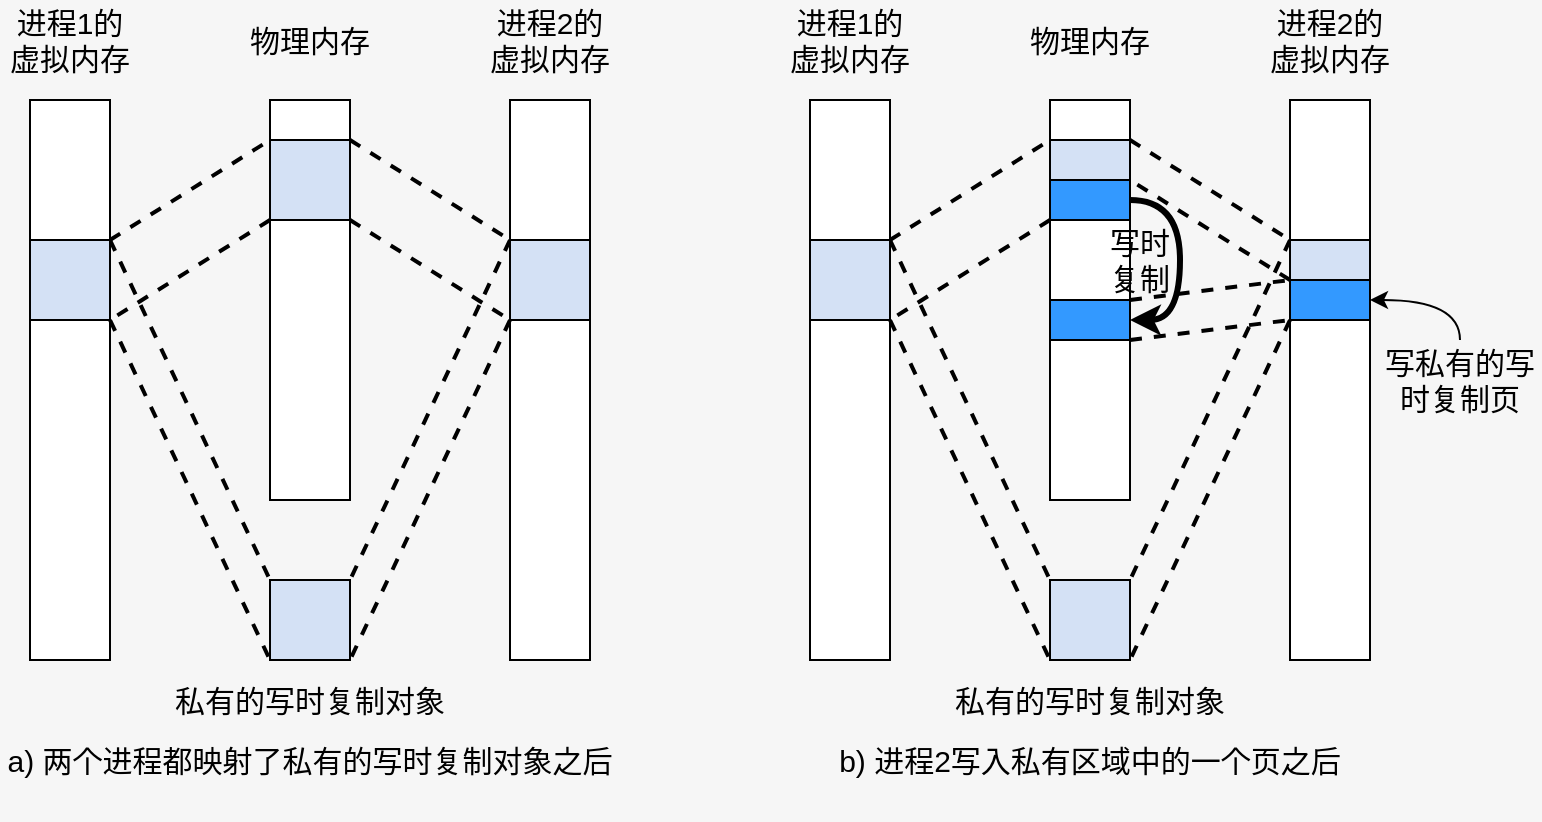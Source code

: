 <mxfile version="13.7.3" type="device"><diagram id="uBRL8Do3hd9Bw4ZTWbVS" name="第 1 页"><mxGraphModel dx="1038" dy="641" grid="1" gridSize="10" guides="1" tooltips="1" connect="1" arrows="1" fold="1" page="1" pageScale="1" pageWidth="827" pageHeight="1169" background="#F6F6F6" math="0" shadow="0"><root><mxCell id="0"/><mxCell id="1" parent="0"/><mxCell id="jq3HTaEqktyGCPyaZBkX-69" value="" style="group" vertex="1" connectable="0" parent="1"><mxGeometry x="40" y="80" width="350" height="410" as="geometry"/></mxCell><mxCell id="jq3HTaEqktyGCPyaZBkX-70" value="" style="rounded=0;whiteSpace=wrap;html=1;fontSize=15;" vertex="1" parent="jq3HTaEqktyGCPyaZBkX-69"><mxGeometry x="15" y="50" width="40" height="280" as="geometry"/></mxCell><mxCell id="jq3HTaEqktyGCPyaZBkX-71" value="" style="rounded=0;whiteSpace=wrap;html=1;fontSize=15;" vertex="1" parent="jq3HTaEqktyGCPyaZBkX-69"><mxGeometry x="255" y="50" width="40" height="280" as="geometry"/></mxCell><mxCell id="jq3HTaEqktyGCPyaZBkX-72" value="进程1的虚拟内存" style="text;html=1;strokeColor=none;fillColor=none;align=center;verticalAlign=middle;whiteSpace=wrap;rounded=0;fontSize=15;" vertex="1" parent="jq3HTaEqktyGCPyaZBkX-69"><mxGeometry width="70" height="40" as="geometry"/></mxCell><mxCell id="jq3HTaEqktyGCPyaZBkX-73" value="进程2的虚拟内存" style="text;html=1;strokeColor=none;fillColor=none;align=center;verticalAlign=middle;whiteSpace=wrap;rounded=0;fontSize=15;" vertex="1" parent="jq3HTaEqktyGCPyaZBkX-69"><mxGeometry x="240" width="70" height="40" as="geometry"/></mxCell><mxCell id="jq3HTaEqktyGCPyaZBkX-74" value="" style="rounded=0;whiteSpace=wrap;html=1;strokeColor=#000000;fillColor=#ffffff;fontSize=15;" vertex="1" parent="jq3HTaEqktyGCPyaZBkX-69"><mxGeometry x="135" y="50" width="40" height="20" as="geometry"/></mxCell><mxCell id="jq3HTaEqktyGCPyaZBkX-87" style="edgeStyle=none;rounded=0;orthogonalLoop=1;jettySize=auto;html=1;exitX=1;exitY=0;exitDx=0;exitDy=0;entryX=0;entryY=0;entryDx=0;entryDy=0;dashed=1;endArrow=none;endFill=0;strokeWidth=2;fontSize=15;" edge="1" parent="jq3HTaEqktyGCPyaZBkX-69" source="jq3HTaEqktyGCPyaZBkX-75" target="jq3HTaEqktyGCPyaZBkX-86"><mxGeometry relative="1" as="geometry"/></mxCell><mxCell id="jq3HTaEqktyGCPyaZBkX-88" style="edgeStyle=none;rounded=0;orthogonalLoop=1;jettySize=auto;html=1;exitX=1;exitY=1;exitDx=0;exitDy=0;entryX=0;entryY=1;entryDx=0;entryDy=0;dashed=1;endArrow=none;endFill=0;strokeWidth=2;fontSize=15;" edge="1" parent="jq3HTaEqktyGCPyaZBkX-69" source="jq3HTaEqktyGCPyaZBkX-75" target="jq3HTaEqktyGCPyaZBkX-86"><mxGeometry relative="1" as="geometry"/></mxCell><mxCell id="jq3HTaEqktyGCPyaZBkX-75" value="" style="rounded=0;whiteSpace=wrap;html=1;strokeColor=#000000;fontSize=15;fillColor=#D4E1F5;" vertex="1" parent="jq3HTaEqktyGCPyaZBkX-69"><mxGeometry x="135" y="70" width="40" height="40" as="geometry"/></mxCell><mxCell id="jq3HTaEqktyGCPyaZBkX-76" value="" style="rounded=0;whiteSpace=wrap;html=1;strokeColor=#000000;fillColor=#ffffff;fontSize=15;" vertex="1" parent="jq3HTaEqktyGCPyaZBkX-69"><mxGeometry x="135" y="110" width="40" height="140" as="geometry"/></mxCell><mxCell id="jq3HTaEqktyGCPyaZBkX-77" value="" style="rounded=0;whiteSpace=wrap;html=1;strokeColor=#000000;fontSize=15;fillColor=#D4E1F5;" vertex="1" parent="jq3HTaEqktyGCPyaZBkX-69"><mxGeometry x="135" y="290" width="40" height="40" as="geometry"/></mxCell><mxCell id="jq3HTaEqktyGCPyaZBkX-78" style="rounded=0;orthogonalLoop=1;jettySize=auto;html=1;exitX=1;exitY=0;exitDx=0;exitDy=0;entryX=0;entryY=0;entryDx=0;entryDy=0;fontSize=15;endArrow=none;endFill=0;dashed=1;strokeWidth=2;" edge="1" parent="jq3HTaEqktyGCPyaZBkX-69" source="jq3HTaEqktyGCPyaZBkX-81" target="jq3HTaEqktyGCPyaZBkX-75"><mxGeometry relative="1" as="geometry"/></mxCell><mxCell id="jq3HTaEqktyGCPyaZBkX-79" style="edgeStyle=none;rounded=0;orthogonalLoop=1;jettySize=auto;html=1;exitX=1;exitY=0;exitDx=0;exitDy=0;entryX=0;entryY=0;entryDx=0;entryDy=0;dashed=1;endArrow=none;endFill=0;strokeWidth=2;fontSize=15;" edge="1" parent="jq3HTaEqktyGCPyaZBkX-69" source="jq3HTaEqktyGCPyaZBkX-81" target="jq3HTaEqktyGCPyaZBkX-77"><mxGeometry relative="1" as="geometry"/></mxCell><mxCell id="jq3HTaEqktyGCPyaZBkX-80" style="edgeStyle=none;rounded=0;orthogonalLoop=1;jettySize=auto;html=1;exitX=1;exitY=1;exitDx=0;exitDy=0;entryX=0;entryY=1;entryDx=0;entryDy=0;dashed=1;endArrow=none;endFill=0;strokeWidth=2;fontSize=15;" edge="1" parent="jq3HTaEqktyGCPyaZBkX-69" source="jq3HTaEqktyGCPyaZBkX-81" target="jq3HTaEqktyGCPyaZBkX-77"><mxGeometry relative="1" as="geometry"/></mxCell><mxCell id="jq3HTaEqktyGCPyaZBkX-81" value="" style="rounded=0;whiteSpace=wrap;html=1;strokeColor=#000000;fontSize=15;fillColor=#D4E1F5;" vertex="1" parent="jq3HTaEqktyGCPyaZBkX-69"><mxGeometry x="15" y="120" width="40" height="40" as="geometry"/></mxCell><mxCell id="jq3HTaEqktyGCPyaZBkX-82" style="edgeStyle=none;rounded=0;orthogonalLoop=1;jettySize=auto;html=1;exitX=0;exitY=1;exitDx=0;exitDy=0;entryX=1;entryY=1;entryDx=0;entryDy=0;dashed=1;endArrow=none;endFill=0;strokeWidth=2;fontSize=15;" edge="1" parent="jq3HTaEqktyGCPyaZBkX-69" source="jq3HTaEqktyGCPyaZBkX-75" target="jq3HTaEqktyGCPyaZBkX-81"><mxGeometry relative="1" as="geometry"/></mxCell><mxCell id="jq3HTaEqktyGCPyaZBkX-83" value="物理内存" style="text;html=1;strokeColor=none;fillColor=none;align=center;verticalAlign=middle;whiteSpace=wrap;rounded=0;fontSize=15;" vertex="1" parent="jq3HTaEqktyGCPyaZBkX-69"><mxGeometry x="120" width="70" height="40" as="geometry"/></mxCell><mxCell id="jq3HTaEqktyGCPyaZBkX-84" value="私有的写时复制对象" style="text;html=1;strokeColor=none;fillColor=none;align=center;verticalAlign=middle;whiteSpace=wrap;rounded=0;fontSize=15;" vertex="1" parent="jq3HTaEqktyGCPyaZBkX-69"><mxGeometry x="45" y="330" width="220" height="40" as="geometry"/></mxCell><mxCell id="jq3HTaEqktyGCPyaZBkX-85" value="a) 两个进程都映射了私有的写时复制对象之后" style="text;html=1;strokeColor=none;fillColor=none;align=center;verticalAlign=middle;whiteSpace=wrap;rounded=0;fontSize=15;" vertex="1" parent="jq3HTaEqktyGCPyaZBkX-69"><mxGeometry y="360" width="310" height="40" as="geometry"/></mxCell><mxCell id="jq3HTaEqktyGCPyaZBkX-89" style="edgeStyle=none;rounded=0;orthogonalLoop=1;jettySize=auto;html=1;exitX=0;exitY=0;exitDx=0;exitDy=0;entryX=1;entryY=0;entryDx=0;entryDy=0;dashed=1;endArrow=none;endFill=0;strokeWidth=2;fontSize=15;" edge="1" parent="jq3HTaEqktyGCPyaZBkX-69" source="jq3HTaEqktyGCPyaZBkX-86" target="jq3HTaEqktyGCPyaZBkX-77"><mxGeometry relative="1" as="geometry"/></mxCell><mxCell id="jq3HTaEqktyGCPyaZBkX-92" style="edgeStyle=none;rounded=0;orthogonalLoop=1;jettySize=auto;html=1;exitX=0;exitY=1;exitDx=0;exitDy=0;entryX=1;entryY=1;entryDx=0;entryDy=0;dashed=1;endArrow=none;endFill=0;strokeWidth=2;fontSize=15;" edge="1" parent="jq3HTaEqktyGCPyaZBkX-69" source="jq3HTaEqktyGCPyaZBkX-86" target="jq3HTaEqktyGCPyaZBkX-77"><mxGeometry relative="1" as="geometry"/></mxCell><mxCell id="jq3HTaEqktyGCPyaZBkX-86" value="" style="rounded=0;whiteSpace=wrap;html=1;strokeColor=#000000;fontSize=15;fillColor=#D4E1F5;" vertex="1" parent="jq3HTaEqktyGCPyaZBkX-69"><mxGeometry x="255" y="120" width="40" height="40" as="geometry"/></mxCell><mxCell id="jq3HTaEqktyGCPyaZBkX-93" value="" style="group" vertex="1" connectable="0" parent="1"><mxGeometry x="430" y="80" width="380" height="410" as="geometry"/></mxCell><mxCell id="jq3HTaEqktyGCPyaZBkX-94" value="" style="rounded=0;whiteSpace=wrap;html=1;fontSize=15;" vertex="1" parent="jq3HTaEqktyGCPyaZBkX-93"><mxGeometry x="15" y="50" width="40" height="280" as="geometry"/></mxCell><mxCell id="jq3HTaEqktyGCPyaZBkX-95" value="" style="rounded=0;whiteSpace=wrap;html=1;fontSize=15;" vertex="1" parent="jq3HTaEqktyGCPyaZBkX-93"><mxGeometry x="255" y="50" width="40" height="280" as="geometry"/></mxCell><mxCell id="jq3HTaEqktyGCPyaZBkX-96" value="进程1的虚拟内存" style="text;html=1;strokeColor=none;fillColor=none;align=center;verticalAlign=middle;whiteSpace=wrap;rounded=0;fontSize=15;" vertex="1" parent="jq3HTaEqktyGCPyaZBkX-93"><mxGeometry width="70" height="40" as="geometry"/></mxCell><mxCell id="jq3HTaEqktyGCPyaZBkX-97" value="进程2的虚拟内存" style="text;html=1;strokeColor=none;fillColor=none;align=center;verticalAlign=middle;whiteSpace=wrap;rounded=0;fontSize=15;" vertex="1" parent="jq3HTaEqktyGCPyaZBkX-93"><mxGeometry x="240" width="70" height="40" as="geometry"/></mxCell><mxCell id="jq3HTaEqktyGCPyaZBkX-98" value="" style="rounded=0;whiteSpace=wrap;html=1;strokeColor=#000000;fillColor=#ffffff;fontSize=15;" vertex="1" parent="jq3HTaEqktyGCPyaZBkX-93"><mxGeometry x="135" y="50" width="40" height="20" as="geometry"/></mxCell><mxCell id="jq3HTaEqktyGCPyaZBkX-99" style="edgeStyle=none;rounded=0;orthogonalLoop=1;jettySize=auto;html=1;exitX=1;exitY=0;exitDx=0;exitDy=0;entryX=0;entryY=0;entryDx=0;entryDy=0;dashed=1;endArrow=none;endFill=0;strokeWidth=2;fontSize=15;" edge="1" parent="jq3HTaEqktyGCPyaZBkX-93" source="jq3HTaEqktyGCPyaZBkX-101" target="jq3HTaEqktyGCPyaZBkX-114"><mxGeometry relative="1" as="geometry"/></mxCell><mxCell id="jq3HTaEqktyGCPyaZBkX-101" value="" style="rounded=0;whiteSpace=wrap;html=1;strokeColor=#000000;fontSize=15;fillColor=#D4E1F5;" vertex="1" parent="jq3HTaEqktyGCPyaZBkX-93"><mxGeometry x="135" y="70" width="40" height="40" as="geometry"/></mxCell><mxCell id="jq3HTaEqktyGCPyaZBkX-102" value="" style="rounded=0;whiteSpace=wrap;html=1;strokeColor=#000000;fillColor=#ffffff;fontSize=15;" vertex="1" parent="jq3HTaEqktyGCPyaZBkX-93"><mxGeometry x="135" y="110" width="40" height="140" as="geometry"/></mxCell><mxCell id="jq3HTaEqktyGCPyaZBkX-103" value="" style="rounded=0;whiteSpace=wrap;html=1;strokeColor=#000000;fontSize=15;fillColor=#D4E1F5;" vertex="1" parent="jq3HTaEqktyGCPyaZBkX-93"><mxGeometry x="135" y="290" width="40" height="40" as="geometry"/></mxCell><mxCell id="jq3HTaEqktyGCPyaZBkX-104" style="rounded=0;orthogonalLoop=1;jettySize=auto;html=1;exitX=1;exitY=0;exitDx=0;exitDy=0;entryX=0;entryY=0;entryDx=0;entryDy=0;fontSize=15;endArrow=none;endFill=0;dashed=1;strokeWidth=2;" edge="1" parent="jq3HTaEqktyGCPyaZBkX-93" source="jq3HTaEqktyGCPyaZBkX-107" target="jq3HTaEqktyGCPyaZBkX-101"><mxGeometry relative="1" as="geometry"/></mxCell><mxCell id="jq3HTaEqktyGCPyaZBkX-105" style="edgeStyle=none;rounded=0;orthogonalLoop=1;jettySize=auto;html=1;exitX=1;exitY=0;exitDx=0;exitDy=0;entryX=0;entryY=0;entryDx=0;entryDy=0;dashed=1;endArrow=none;endFill=0;strokeWidth=2;fontSize=15;" edge="1" parent="jq3HTaEqktyGCPyaZBkX-93" source="jq3HTaEqktyGCPyaZBkX-107" target="jq3HTaEqktyGCPyaZBkX-103"><mxGeometry relative="1" as="geometry"/></mxCell><mxCell id="jq3HTaEqktyGCPyaZBkX-106" style="edgeStyle=none;rounded=0;orthogonalLoop=1;jettySize=auto;html=1;exitX=1;exitY=1;exitDx=0;exitDy=0;entryX=0;entryY=1;entryDx=0;entryDy=0;dashed=1;endArrow=none;endFill=0;strokeWidth=2;fontSize=15;" edge="1" parent="jq3HTaEqktyGCPyaZBkX-93" source="jq3HTaEqktyGCPyaZBkX-107" target="jq3HTaEqktyGCPyaZBkX-103"><mxGeometry relative="1" as="geometry"/></mxCell><mxCell id="jq3HTaEqktyGCPyaZBkX-107" value="" style="rounded=0;whiteSpace=wrap;html=1;strokeColor=#000000;fontSize=15;fillColor=#D4E1F5;" vertex="1" parent="jq3HTaEqktyGCPyaZBkX-93"><mxGeometry x="15" y="120" width="40" height="40" as="geometry"/></mxCell><mxCell id="jq3HTaEqktyGCPyaZBkX-108" style="edgeStyle=none;rounded=0;orthogonalLoop=1;jettySize=auto;html=1;exitX=0;exitY=1;exitDx=0;exitDy=0;entryX=1;entryY=1;entryDx=0;entryDy=0;dashed=1;endArrow=none;endFill=0;strokeWidth=2;fontSize=15;" edge="1" parent="jq3HTaEqktyGCPyaZBkX-93" source="jq3HTaEqktyGCPyaZBkX-101" target="jq3HTaEqktyGCPyaZBkX-107"><mxGeometry relative="1" as="geometry"/></mxCell><mxCell id="jq3HTaEqktyGCPyaZBkX-109" value="物理内存" style="text;html=1;strokeColor=none;fillColor=none;align=center;verticalAlign=middle;whiteSpace=wrap;rounded=0;fontSize=15;" vertex="1" parent="jq3HTaEqktyGCPyaZBkX-93"><mxGeometry x="120" width="70" height="40" as="geometry"/></mxCell><mxCell id="jq3HTaEqktyGCPyaZBkX-110" value="私有的写时复制对象" style="text;html=1;strokeColor=none;fillColor=none;align=center;verticalAlign=middle;whiteSpace=wrap;rounded=0;fontSize=15;" vertex="1" parent="jq3HTaEqktyGCPyaZBkX-93"><mxGeometry x="45" y="330" width="220" height="40" as="geometry"/></mxCell><mxCell id="jq3HTaEqktyGCPyaZBkX-111" value="b) 进程2写入私有区域中的一个页之后" style="text;html=1;strokeColor=none;fillColor=none;align=center;verticalAlign=middle;whiteSpace=wrap;rounded=0;fontSize=15;" vertex="1" parent="jq3HTaEqktyGCPyaZBkX-93"><mxGeometry y="360" width="310" height="40" as="geometry"/></mxCell><mxCell id="jq3HTaEqktyGCPyaZBkX-112" style="edgeStyle=none;rounded=0;orthogonalLoop=1;jettySize=auto;html=1;exitX=0;exitY=0;exitDx=0;exitDy=0;entryX=1;entryY=0;entryDx=0;entryDy=0;dashed=1;endArrow=none;endFill=0;strokeWidth=2;fontSize=15;" edge="1" parent="jq3HTaEqktyGCPyaZBkX-93" source="jq3HTaEqktyGCPyaZBkX-114" target="jq3HTaEqktyGCPyaZBkX-103"><mxGeometry relative="1" as="geometry"/></mxCell><mxCell id="jq3HTaEqktyGCPyaZBkX-113" style="edgeStyle=none;rounded=0;orthogonalLoop=1;jettySize=auto;html=1;exitX=0;exitY=1;exitDx=0;exitDy=0;entryX=1;entryY=1;entryDx=0;entryDy=0;dashed=1;endArrow=none;endFill=0;strokeWidth=2;fontSize=15;" edge="1" parent="jq3HTaEqktyGCPyaZBkX-93" source="jq3HTaEqktyGCPyaZBkX-114" target="jq3HTaEqktyGCPyaZBkX-103"><mxGeometry relative="1" as="geometry"/></mxCell><mxCell id="jq3HTaEqktyGCPyaZBkX-120" style="edgeStyle=none;rounded=0;orthogonalLoop=1;jettySize=auto;html=1;exitX=0;exitY=0.5;exitDx=0;exitDy=0;entryX=1;entryY=0;entryDx=0;entryDy=0;dashed=1;endArrow=none;endFill=0;strokeWidth=2;fontSize=15;" edge="1" parent="jq3HTaEqktyGCPyaZBkX-93" source="jq3HTaEqktyGCPyaZBkX-114" target="jq3HTaEqktyGCPyaZBkX-115"><mxGeometry relative="1" as="geometry"/></mxCell><mxCell id="jq3HTaEqktyGCPyaZBkX-114" value="" style="rounded=0;whiteSpace=wrap;html=1;strokeColor=#000000;fontSize=15;fillColor=#D4E1F5;" vertex="1" parent="jq3HTaEqktyGCPyaZBkX-93"><mxGeometry x="255" y="120" width="40" height="40" as="geometry"/></mxCell><mxCell id="jq3HTaEqktyGCPyaZBkX-125" style="edgeStyle=orthogonalEdgeStyle;rounded=0;orthogonalLoop=1;jettySize=auto;html=1;exitX=1;exitY=0.5;exitDx=0;exitDy=0;entryX=1;entryY=0.5;entryDx=0;entryDy=0;endArrow=classic;endFill=1;strokeWidth=3;fontSize=15;curved=1;" edge="1" parent="jq3HTaEqktyGCPyaZBkX-93" source="jq3HTaEqktyGCPyaZBkX-115" target="jq3HTaEqktyGCPyaZBkX-117"><mxGeometry relative="1" as="geometry"><Array as="points"><mxPoint x="200" y="100"/><mxPoint x="200" y="160"/></Array></mxGeometry></mxCell><mxCell id="jq3HTaEqktyGCPyaZBkX-115" value="" style="rounded=0;whiteSpace=wrap;html=1;strokeColor=#000000;fontSize=15;fillColor=#3399FF;" vertex="1" parent="jq3HTaEqktyGCPyaZBkX-93"><mxGeometry x="135" y="90" width="40" height="20" as="geometry"/></mxCell><mxCell id="jq3HTaEqktyGCPyaZBkX-116" value="" style="rounded=0;whiteSpace=wrap;html=1;strokeColor=#000000;fontSize=15;fillColor=#3399FF;" vertex="1" parent="jq3HTaEqktyGCPyaZBkX-93"><mxGeometry x="255" y="140" width="40" height="20" as="geometry"/></mxCell><mxCell id="jq3HTaEqktyGCPyaZBkX-121" style="edgeStyle=none;rounded=0;orthogonalLoop=1;jettySize=auto;html=1;exitX=1;exitY=0;exitDx=0;exitDy=0;entryX=0;entryY=0;entryDx=0;entryDy=0;dashed=1;endArrow=none;endFill=0;strokeWidth=2;fontSize=15;" edge="1" parent="jq3HTaEqktyGCPyaZBkX-93" source="jq3HTaEqktyGCPyaZBkX-117" target="jq3HTaEqktyGCPyaZBkX-116"><mxGeometry relative="1" as="geometry"/></mxCell><mxCell id="jq3HTaEqktyGCPyaZBkX-123" style="edgeStyle=none;rounded=0;orthogonalLoop=1;jettySize=auto;html=1;exitX=1;exitY=1;exitDx=0;exitDy=0;entryX=0;entryY=1;entryDx=0;entryDy=0;dashed=1;endArrow=none;endFill=0;strokeWidth=2;fontSize=15;" edge="1" parent="jq3HTaEqktyGCPyaZBkX-93" source="jq3HTaEqktyGCPyaZBkX-117" target="jq3HTaEqktyGCPyaZBkX-116"><mxGeometry relative="1" as="geometry"/></mxCell><mxCell id="jq3HTaEqktyGCPyaZBkX-117" value="" style="rounded=0;whiteSpace=wrap;html=1;strokeColor=#000000;fontSize=15;fillColor=#3399FF;" vertex="1" parent="jq3HTaEqktyGCPyaZBkX-93"><mxGeometry x="135" y="150" width="40" height="20" as="geometry"/></mxCell><mxCell id="jq3HTaEqktyGCPyaZBkX-126" value="写时复制" style="text;html=1;strokeColor=none;fillColor=none;align=center;verticalAlign=middle;whiteSpace=wrap;rounded=0;fontSize=15;" vertex="1" parent="jq3HTaEqktyGCPyaZBkX-93"><mxGeometry x="160" y="120" width="40" height="20" as="geometry"/></mxCell><mxCell id="jq3HTaEqktyGCPyaZBkX-129" style="edgeStyle=orthogonalEdgeStyle;curved=1;rounded=0;orthogonalLoop=1;jettySize=auto;html=1;exitX=0.5;exitY=0;exitDx=0;exitDy=0;entryX=1;entryY=0.5;entryDx=0;entryDy=0;endArrow=classic;endFill=1;strokeWidth=1;fontSize=15;" edge="1" parent="jq3HTaEqktyGCPyaZBkX-93" source="jq3HTaEqktyGCPyaZBkX-127" target="jq3HTaEqktyGCPyaZBkX-116"><mxGeometry relative="1" as="geometry"/></mxCell><mxCell id="jq3HTaEqktyGCPyaZBkX-127" value="写私有的写时复制页" style="text;html=1;strokeColor=none;fillColor=none;align=center;verticalAlign=middle;whiteSpace=wrap;rounded=0;fontSize=15;" vertex="1" parent="jq3HTaEqktyGCPyaZBkX-93"><mxGeometry x="300" y="170" width="80" height="40" as="geometry"/></mxCell></root></mxGraphModel></diagram></mxfile>